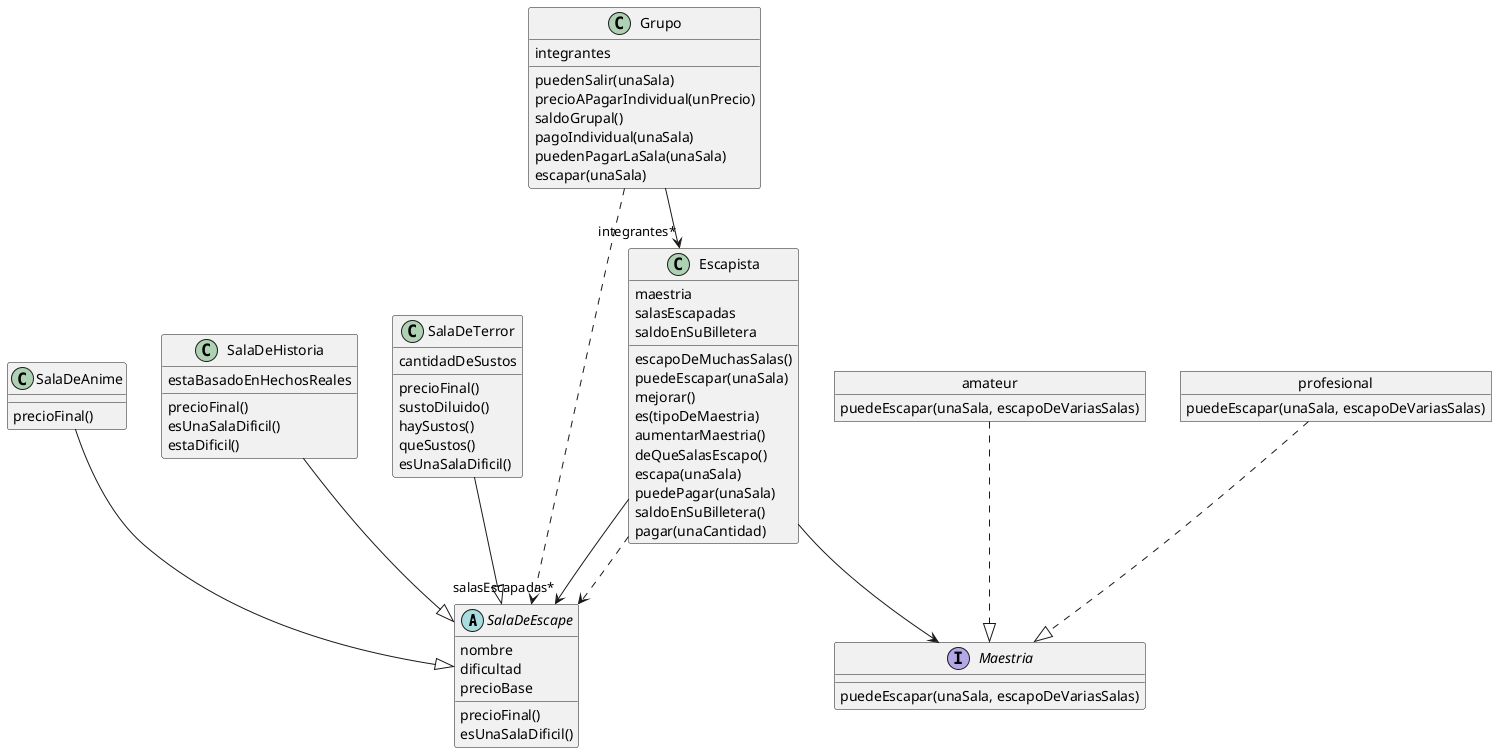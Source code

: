 @startuml
abstract class SalaDeEscape{
nombre
dificultad
precioBase

precioFinal()
esUnaSalaDificil()
}

class SalaDeAnime{
precioFinal()
}

class SalaDeHistoria{
estaBasadoEnHechosReales

precioFinal()
esUnaSalaDificil()
estaDificil()
}

class SalaDeTerror{
cantidadDeSustos

precioFinal()
sustoDiluido()
haySustos()
queSustos()
esUnaSalaDificil()
}

class Escapista{
maestria
salasEscapadas
saldoEnSuBilletera

escapoDeMuchasSalas()
puedeEscapar(unaSala)
mejorar()
es(tipoDeMaestria)
aumentarMaestria()
deQueSalasEscapo()
escapa(unaSala)
puedePagar(unaSala)
saldoEnSuBilletera()
pagar(unaCantidad)
}

interface Maestria{
puedeEscapar(unaSala, escapoDeVariasSalas)
}

object amateur{
puedeEscapar(unaSala, escapoDeVariasSalas)
}

object profesional{
puedeEscapar(unaSala, escapoDeVariasSalas)
}

class Grupo{
integrantes

puedenSalir(unaSala)
precioAPagarIndividual(unPrecio)
saldoGrupal()
pagoIndividual(unaSala)
puedenPagarLaSala(unaSala)
escapar(unaSala)
}

SalaDeTerror --|> SalaDeEscape 
SalaDeHistoria --|> SalaDeEscape 
SalaDeAnime --|> SalaDeEscape 
Grupo -->"integrantes*" Escapista 
amateur ..|> Maestria 
profesional ..|> Maestria 
Escapista -->"salasEscapadas*" SalaDeEscape 
Grupo ..> SalaDeEscape
Escapista --> Maestria
Escapista ..> SalaDeEscape
@enduml
